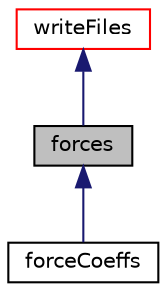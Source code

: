 digraph "forces"
{
  bgcolor="transparent";
  edge [fontname="Helvetica",fontsize="10",labelfontname="Helvetica",labelfontsize="10"];
  node [fontname="Helvetica",fontsize="10",shape=record];
  Node1 [label="forces",height=0.2,width=0.4,color="black", fillcolor="grey75", style="filled", fontcolor="black"];
  Node2 -> Node1 [dir="back",color="midnightblue",fontsize="10",style="solid",fontname="Helvetica"];
  Node2 [label="writeFiles",height=0.2,width=0.4,color="red",URL="$a02992.html",tooltip="functionObject base class for writing files "];
  Node1 -> Node3 [dir="back",color="midnightblue",fontsize="10",style="solid",fontname="Helvetica"];
  Node3 [label="forceCoeffs",height=0.2,width=0.4,color="black",URL="$a00868.html",tooltip="This function object extends the Foam::forces function object by providing lift, drag and moment coef..."];
}
